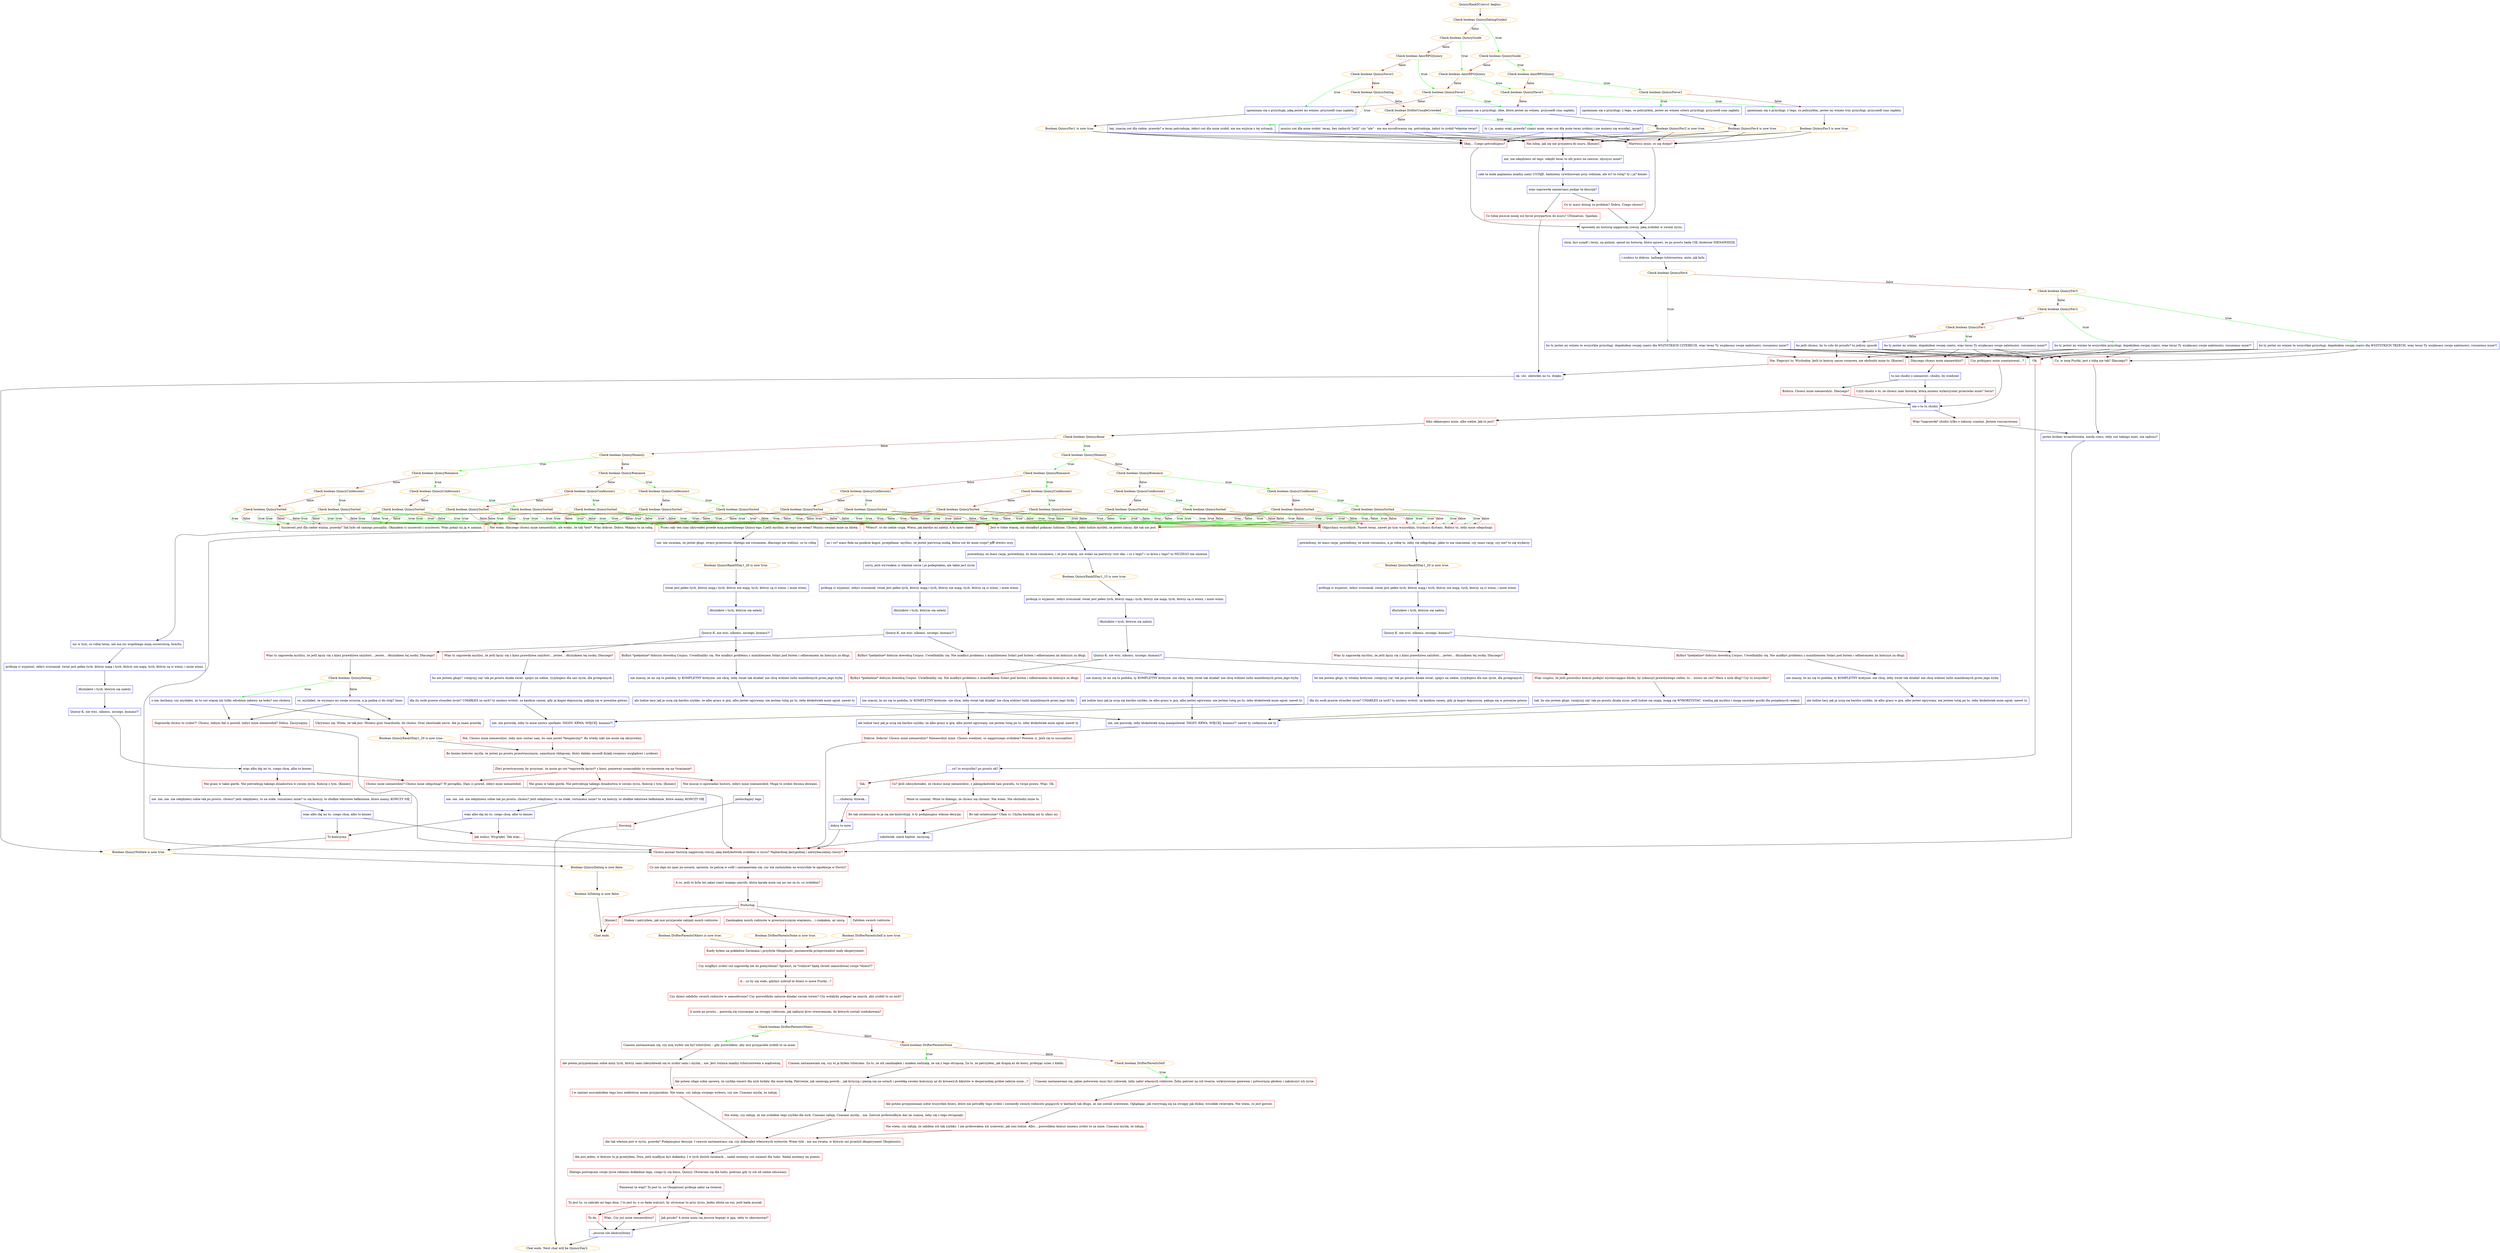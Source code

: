 digraph {
	"QuincyRank5Convo1 begins." [color=orange];
		"QuincyRank5Convo1 begins." -> j920046062;
	j920046062 [label="Check boolean QuincyDatingGuide2",color=orange];
		j920046062 -> j3409039876 [label=true,color=green];
		j920046062 -> j708089982 [label=false,color=brown];
	j3409039876 [label="Check boolean QuincyGuide",color=orange];
		j3409039876 -> j2793581694 [label=true,color=green];
		j3409039876 -> j992729101 [label=false,color=brown];
	j708089982 [label="Check boolean QuincyGuide",color=orange];
		j708089982 -> j992729101 [label=true,color=green];
		j708089982 -> j3862129622 [label=false,color=brown];
	j2793581694 [label="Check boolean AmirRPGQuincy",color=orange];
		j2793581694 -> j2452633168 [label=true,color=green];
		j2793581694 -> j684930221 [label=false,color=brown];
	j992729101 [label="Check boolean AmirRPGQuincy",color=orange];
		j992729101 -> j684930221 [label=true,color=green];
		j992729101 -> j1693453522 [label=false,color=brown];
	j3862129622 [label="Check boolean AmirRPGQuincy",color=orange];
		j3862129622 -> j1693453522 [label=true,color=green];
		j3862129622 -> j666547227 [label=false,color=brown];
	j2452633168 [label="Check boolean QuincyFavor1",color=orange];
		j2452633168 -> j718142600 [label=true,color=green];
		j2452633168 -> j3553995653 [label=false,color=brown];
	j684930221 [label="Check boolean QuincyFavor1",color=orange];
		j684930221 -> j3553995653 [label=true,color=green];
		j684930221 -> j2160115100 [label=false,color=brown];
	j1693453522 [label="Check boolean QuincyFavor1",color=orange];
		j1693453522 -> j2160115100 [label=true,color=green];
		j1693453522 -> j988095545 [label=false,color=brown];
	j666547227 [label="Check boolean QuincyFavor1",color=orange];
		j666547227 -> j988095545 [label=true,color=green];
		j666547227 -> j3355768634 [label=false,color=brown];
	j718142600 [label="upominam się o przysługi. z tego, co policzyłem, jesteś mi winien cztery przysługi. przyszedł czas zapłaty.",shape=box,color=blue];
		j718142600 -> j3850502311;
	j3553995653 [label="upominam się o przysługi. z tego, co policzyłem, jesteś mi winien trzy przysługi. przyszedł czas zapłaty.",shape=box,color=blue];
		j3553995653 -> j3892029103;
	j2160115100 [label="upominam się o przysługi. obie, które jesteś mi winien. przyszedł czas zapłaty.",shape=box,color=blue];
		j2160115100 -> j2165949769;
	j988095545 [label="upominam się o przysługę, jaką jesteś mi winien. przyszedł czas zapłaty.",shape=box,color=blue];
		j988095545 -> j2285578180;
	j3355768634 [label="Check boolean QuincyDating",color=orange];
		j3355768634 -> j1761208734 [label=true,color=green];
		j3355768634 -> j948562555 [label=false,color=brown];
	j3850502311 [label="Boolean QuincyFav4 is now true.",color=orange];
		j3850502311 -> j1701797739;
		j3850502311 -> j648279324;
		j3850502311 -> j724641761;
	j3892029103 [label="Boolean QuincyFav3 is now true.",color=orange];
		j3892029103 -> j1701797739;
		j3892029103 -> j648279324;
		j3892029103 -> j724641761;
	j2165949769 [label="Boolean QuincyFav2 is now true.",color=orange];
		j2165949769 -> j1701797739;
		j2165949769 -> j648279324;
		j2165949769 -> j724641761;
	j2285578180 [label="Boolean QuincyFav1 is now true.",color=orange];
		j2285578180 -> j1701797739;
		j2285578180 -> j648279324;
		j2285578180 -> j724641761;
	j1761208734 [label="hej. znaczę coś dla ciebie, prawda? a teraz potrzebuję, żebyś coś dla mnie zrobił. nie ma wyjścia z tej sytuacji.",shape=box,color=blue];
		j1761208734 -> j1701797739;
		j1761208734 -> j648279324;
		j1761208734 -> j724641761;
	j948562555 [label="Check boolean DrifterUnsafeCrowded",color=orange];
		j948562555 -> j874695222 [label=true,color=green];
		j948562555 -> j3254692927 [label=false,color=brown];
	j1701797739 [label="Martwisz mnie, co się dzieje?",shape=box,color=red];
		j1701797739 -> j4024593423;
	j648279324 [label="Okej... Czego potrzebujesz?",shape=box,color=red];
		j648279324 -> j4024593423;
	j724641761 [label="Nie lubię, jak się nie przypiera do muru. [Koniec]",shape=box,color=red];
		j724641761 -> j3193312610;
	j874695222 [label="ty i ja, mamy więź, prawda? czaisz mnie. więc coś dla mnie teraz zrobisz i nie możesz się wycofać, jasne?",shape=box,color=blue];
		j874695222 -> j1701797739;
		j874695222 -> j648279324;
		j874695222 -> j724641761;
	j3254692927 [label="musisz coś dla mnie zrobić. teraz, bez żadnych \"jeśli\" czy \"ale\" - nie ma wycofywania się. potrzebuję, żebyś to zrobił *właśnie teraz*",shape=box,color=blue];
		j3254692927 -> j1701797739;
		j3254692927 -> j648279324;
		j3254692927 -> j724641761;
	j4024593423 [label="opowiedz mi historię najgorszej rzeczy, jaką zrobiłeś w swoim życiu.",shape=box,color=blue];
		j4024593423 -> j1522964155;
	j3193312610 [label="nie, nie odejdziesz od tego. odejdź teraz to idź precz na zawsze, słyszysz mnie?",shape=box,color=blue];
		j3193312610 -> j1467756338;
	j1522964155 [label="chcę, byś usiadł i teraz, na piśmie, opisał mi historię, która sprawi, że po prostu będę CIĘ cholernie NIENAWIDZIŁ",shape=box,color=blue];
		j1522964155 -> j2795561763;
	j1467756338 [label="cała ta mała paplanina między nami USTAJE. będziemy cywilizowani przy rodzinie, ale to? to tutaj? ty i ja? koniec",shape=box,color=blue];
		j1467756338 -> j2827520355;
	j2795561763 [label="i zrobisz to dobrze. żadnego tchórzostwa. mów, jak było",shape=box,color=blue];
		j2795561763 -> j999068143;
	j2827520355 [label="więc naprawdę zamierzasz podjąć tę decyzję?",shape=box,color=blue];
		j2827520355 -> j1374723620;
		j2827520355 -> j3503591015;
	j999068143 [label="Check boolean QuincyFav4",color=orange];
		j999068143 -> j4233615348 [label=true,color=green];
		j999068143 -> j1529579463 [label=false,color=brown];
	j1374723620 [label="Co ty masz dzisiaj za problem? Dobra. Czego chcesz?",shape=box,color=red];
		j1374723620 -> j4024593423;
	j3503591015 [label="Co lubię jeszcze mniej niż bycie przypartym do muru? Ultimatum. Spadam.",shape=box,color=red];
		j3503591015 -> j1871928621;
	j4233615348 [label="bo ty jesteś mi winien te wszystkie przysługi. dopełniłem swojej części dla WSZYSTKICH CZTERECH, więc teraz Ty wypłacasz swoje należności, rozumiesz mnie?!",shape=box,color=blue];
		j4233615348 -> j1789361338;
		j4233615348 -> j1963096445;
		j4233615348 -> j3861730158;
		j4233615348 -> j1557662616;
		j4233615348 -> j652221924;
	j1529579463 [label="Check boolean QuincyFav3",color=orange];
		j1529579463 -> j603308357 [label=true,color=green];
		j1529579463 -> j844654374 [label=false,color=brown];
	j1871928621 [label="ok. cóż. ułatwiłeś mi to. dzięks",shape=box,color=blue];
		j1871928621 -> j3567260245;
	j1789361338 [label="Dlaczego chcesz mnie nienawidzić?",shape=box,color=red];
		j1789361338 -> j4098787742;
	j1963096445 [label="Czy próbujesz mnie szantażować...?",shape=box,color=red];
		j1963096445 -> j4043406977;
	j3861730158 [label="Co, w imię Pustki, jest z tobą nie tak? Dlaczego?!",shape=box,color=red];
		j3861730158 -> j1111745167;
	j1557662616 [label="Ok.",shape=box,color=red];
		j1557662616 -> j4286083506;
	j652221924 [label="Nie. Pieprzyć to. Wychodzę. Jeśli to kończy nasze rozmowy, nie obchodzi mnie to. [Koniec]",shape=box,color=red];
		j652221924 -> j1871928621;
	j603308357 [label="bo ty jesteś mi winien te wszystkie przysługi. dopełniłem swojej części dla WSZYSTKICH TRZECH, więc teraz Ty wypłacasz swoje należności, rozumiesz mnie?!",shape=box,color=blue];
		j603308357 -> j1789361338;
		j603308357 -> j1963096445;
		j603308357 -> j3861730158;
		j603308357 -> j1557662616;
		j603308357 -> j652221924;
	j844654374 [label="Check boolean QuincyFav2",color=orange];
		j844654374 -> j1966992821 [label=true,color=green];
		j844654374 -> j3570312103 [label=false,color=brown];
	j3567260245 [label="Boolean QuincyNoDate is now true.",color=orange];
		j3567260245 -> j3990685114;
	j4098787742 [label="to nie chodzi o nienawiść. chodzi, by wiedzieć",shape=box,color=blue];
		j4098787742 -> j539992228;
		j4098787742 -> j2030166518;
	j4043406977 [label="nie o to tu chodzi",shape=box,color=blue];
		j4043406977 -> j1923657107;
		j4043406977 -> j409744062;
	j1111745167 [label="jesteś królem wszechświata. niezła rzecz, żeby coś takiego mieć, nie sądzisz?",shape=box,color=blue];
		j1111745167 -> j2785721309;
	j4286083506 [label="... co? to wszystko? po prostu ok?",shape=box,color=blue];
		j4286083506 -> j3425441850;
		j4286083506 -> j1766213096;
	j1966992821 [label="bo ty jesteś mi winien te wszystkie przysługi. dopełniłem swojej części, więc teraz Ty wypłacasz swoje należności, rozumiesz mnie?!",shape=box,color=blue];
		j1966992821 -> j1789361338;
		j1966992821 -> j1963096445;
		j1966992821 -> j3861730158;
		j1966992821 -> j1557662616;
		j1966992821 -> j652221924;
	j3570312103 [label="Check boolean QuincyFav1",color=orange];
		j3570312103 -> j3469171538 [label=true,color=green];
		j3570312103 -> j4097799274 [label=false,color=brown];
	j3990685114 [label="Boolean QuincyDating is now false.",color=orange];
		j3990685114 -> j178902881;
	j539992228 [label="Bzdura. Chcesz mnie nienawidzić. Dlaczego?",shape=box,color=red];
		j539992228 -> j4043406977;
	j2030166518 [label="Czyli chodzi o to, że chcesz znać historię, którą możesz wykorzystać przeciwko mnie? Serio?",shape=box,color=red];
		j2030166518 -> j4043406977;
	j1923657107 [label="Albo okłamujesz mnie, albo siebie. Jak to jest?",shape=box,color=red];
		j1923657107 -> j2291040823;
	j409744062 [label="Więc *naprawdę* chodzi tylko o żałosny szantaż. Jestem rozczarowany.",shape=box,color=red];
		j409744062 -> j1111745167;
	j2785721309 [label="Chcesz poznać historię najgorszej rzeczy, jaką kiedykolwiek zrobiłem w życiu? Najbardziej karygodnej i niewybaczalnej rzeczy?",shape=box,color=red];
		j2785721309 -> j3535814534;
	j3425441850 [label="Co? Jeśli zdecydowałeś, że chcesz mnie nienawidzić, z jakiegokolwiek tam powodu, to twoje prawo. Więc. Ok.",shape=box,color=red];
		j3425441850 -> j2870796748;
	j1766213096 [label="Tak.",shape=box,color=red];
		j1766213096 -> j1953328893;
	j3469171538 [label="bo ty jesteś mi winien. dopełniłem swojej części, więc teraz Ty wypłacasz swoje należności, rozumiesz mnie?!",shape=box,color=blue];
		j3469171538 -> j1789361338;
		j3469171538 -> j1963096445;
		j3469171538 -> j3861730158;
		j3469171538 -> j1557662616;
		j3469171538 -> j652221924;
	j4097799274 [label="bo jeśli chcesz, by to szło do przodu? to jedyny sposób",shape=box,color=blue];
		j4097799274 -> j1789361338;
		j4097799274 -> j1963096445;
		j4097799274 -> j3861730158;
		j4097799274 -> j1557662616;
		j4097799274 -> j652221924;
	j178902881 [label="Boolean IsDating is now false.",color=orange];
		j178902881 -> "Chat ends.";
	j2291040823 [label="Check boolean QuincyAlone",color=orange];
		j2291040823 -> j1113451167 [label=true,color=green];
		j2291040823 -> j1253471656 [label=false,color=brown];
	j3535814534 [label="Co nie daje mi spać po nocach, sprawia, że patrzę w sufit i zastanawiam się, czy nie zasłużyłem na wszystkie te egzekucje w Duviri?",shape=box,color=red];
		j3535814534 -> j3250688415;
	j2870796748 [label="Może to szantaż. Może to dlatego, że chcesz się chronić. Nie wiem. Nie obchodzi mnie to.",shape=box,color=red];
		j2870796748 -> j2811682542;
		j2870796748 -> j4235217010;
	j1953328893 [label=".....cholerny dziwak...",shape=box,color=blue];
		j1953328893 -> j3299531303;
	"Chat ends." [color=orange];
	j1113451167 [label="Check boolean QuincyHonesty",color=orange];
		j1113451167 -> j824539182 [label=true,color=green];
		j1113451167 -> j3780194854 [label=false,color=brown];
	j1253471656 [label="Check boolean QuincyHonesty",color=orange];
		j1253471656 -> j1163638537 [label=true,color=green];
		j1253471656 -> j1140182934 [label=false,color=brown];
	j3250688415 [label="A co, jeśli to była też jakaś część mojego umysłu, która karała mnie raz po raz za to, co zrobiłem?",shape=box,color=red];
		j3250688415 -> j1445015739;
	j2811682542 [label="Bo tak ostatecznie to ja cię nie kontroluję. A ty podejmujesz własne decyzje.",shape=box,color=red];
		j2811682542 -> j2259338568;
	j4235217010 [label="Bo tak ostatecznie? Ufam ci. Chyba bardziej niż ty ufasz mi.",shape=box,color=red];
		j4235217010 -> j2259338568;
	j3299531303 [label="dobra to mów",shape=box,color=blue];
		j3299531303 -> j2785721309;
	j824539182 [label="Check boolean QuincyRomance",color=orange];
		j824539182 -> j315404072 [label=true,color=green];
		j824539182 -> j3478217885 [label=false,color=brown];
	j3780194854 [label="Check boolean QuincyRomance",color=orange];
		j3780194854 -> j2055502529 [label=true,color=green];
		j3780194854 -> j4119627501 [label=false,color=brown];
	j1163638537 [label="Check boolean QuincyRomance",color=orange];
		j1163638537 -> j1060111291 [label=true,color=green];
		j1163638537 -> j2404098588 [label=false,color=brown];
	j1140182934 [label="Check boolean QuincyRomance",color=orange];
		j1140182934 -> j4140580768 [label=true,color=green];
		j1140182934 -> j1027183321 [label=false,color=brown];
	j1445015739 [label="Posłuchaj.",shape=box,color=red];
		j1445015739 -> j3409998952;
		j1445015739 -> j3382584556;
		j1445015739 -> j759724293;
		j1445015739 -> j386906797;
	j2259338568 [label="cokolwiek. niech będzie. zaczynaj.",shape=box,color=blue];
		j2259338568 -> j2785721309;
	j315404072 [label="Check boolean QuincyConfession1",color=orange];
		j315404072 -> j3143553015 [label=true,color=green];
		j315404072 -> j3417554635 [label=false,color=brown];
	j3478217885 [label="Check boolean QuincyConfession1",color=orange];
		j3478217885 -> j86347572 [label=true,color=green];
		j3478217885 -> j1988271962 [label=false,color=brown];
	j2055502529 [label="Check boolean QuincyConfession1",color=orange];
		j2055502529 -> j739763694 [label=true,color=green];
		j2055502529 -> j3727982245 [label=false,color=brown];
	j4119627501 [label="Check boolean QuincyConfession1",color=orange];
		j4119627501 -> j827962278 [label=true,color=green];
		j4119627501 -> j2674620912 [label=false,color=brown];
	j1060111291 [label="Check boolean QuincyConfession1",color=orange];
		j1060111291 -> j3882001094 [label=true,color=green];
		j1060111291 -> j3329172698 [label=false,color=brown];
	j2404098588 [label="Check boolean QuincyConfession1",color=orange];
		j2404098588 -> j4272927078 [label=true,color=green];
		j2404098588 -> j855491373 [label=false,color=brown];
	j4140580768 [label="Check boolean QuincyConfession1",color=orange];
		j4140580768 -> j3214866045 [label=true,color=green];
		j4140580768 -> j515765471 [label=false,color=brown];
	j1027183321 [label="Check boolean QuincyConfession1",color=orange];
		j1027183321 -> j1508847161 [label=true,color=green];
		j1027183321 -> j4070635666 [label=false,color=brown];
	j3409998952 [label="Stałem i patrzyłem, jak moi przyjaciele zabijali moich rodziców.",shape=box,color=red];
		j3409998952 -> j2252296685;
	j3382584556 [label="Zamknąłem moich rodziców w prowizorycznym więzieniu... i czekałem, aż umrą.",shape=box,color=red];
		j3382584556 -> j849267325;
	j759724293 [label="Zabiłem swoich rodziców.",shape=box,color=red];
		j759724293 -> j2586741235;
	j386906797 [label="[Koniec]",shape=box,color=red];
		j386906797 -> "Chat ends.";
	j3143553015 [label="Check boolean QuincySorted",color=orange];
		j3143553015 -> j4015275491 [label=true,color=green];
		j3143553015 -> j3216562721 [label=true,color=green];
		j3143553015 -> j297942996 [label=true,color=green];
		j3143553015 -> j3446001548 [label=true,color=green];
		j3143553015 -> j862595713 [label=true,color=green];
		j3143553015 -> j4015275491 [label=false,color=brown];
		j3143553015 -> j3216562721 [label=false,color=brown];
		j3143553015 -> j297942996 [label=false,color=brown];
		j3143553015 -> j3446001548 [label=false,color=brown];
		j3143553015 -> j5310081 [label=false,color=brown];
	j3417554635 [label="Check boolean QuincySorted",color=orange];
		j3417554635 -> j4015275491 [label=true,color=green];
		j3417554635 -> j3216562721 [label=true,color=green];
		j3417554635 -> j297942996 [label=true,color=green];
		j3417554635 -> j862595713 [label=true,color=green];
		j3417554635 -> j5310081 [label=true,color=green];
		j3417554635 -> j4015275491 [label=false,color=brown];
		j3417554635 -> j3216562721 [label=false,color=brown];
		j3417554635 -> j297942996 [label=false,color=brown];
		j3417554635 -> j5310081 [label=false,color=brown];
	j86347572 [label="Check boolean QuincySorted",color=orange];
		j86347572 -> j4015275491 [label=true,color=green];
		j86347572 -> j3216562721 [label=true,color=green];
		j86347572 -> j3446001548 [label=true,color=green];
		j86347572 -> j862595713 [label=true,color=green];
		j86347572 -> j5310081 [label=true,color=green];
		j86347572 -> j4015275491 [label=false,color=brown];
		j86347572 -> j3216562721 [label=false,color=brown];
		j86347572 -> j3446001548 [label=false,color=brown];
		j86347572 -> j5310081 [label=false,color=brown];
	j1988271962 [label="Check boolean QuincySorted",color=orange];
		j1988271962 -> j4015275491 [label=true,color=green];
		j1988271962 -> j3216562721 [label=true,color=green];
		j1988271962 -> j862595713 [label=true,color=green];
		j1988271962 -> j5310081 [label=true,color=green];
		j1988271962 -> j4015275491 [label=false,color=brown];
		j1988271962 -> j3216562721 [label=false,color=brown];
		j1988271962 -> j5310081 [label=false,color=brown];
	j739763694 [label="Check boolean QuincySorted",color=orange];
		j739763694 -> j4015275491 [label=true,color=green];
		j739763694 -> j297942996 [label=true,color=green];
		j739763694 -> j3446001548 [label=true,color=green];
		j739763694 -> j862595713 [label=true,color=green];
		j739763694 -> j5310081 [label=true,color=green];
		j739763694 -> j4015275491 [label=false,color=brown];
		j739763694 -> j297942996 [label=false,color=brown];
		j739763694 -> j3446001548 [label=false,color=brown];
	j3727982245 [label="Check boolean QuincySorted",color=orange];
		j3727982245 -> j4015275491 [label=true,color=green];
		j3727982245 -> j297942996 [label=true,color=green];
		j3727982245 -> j862595713 [label=true,color=green];
		j3727982245 -> j5310081 [label=true,color=green];
		j3727982245 -> j4015275491 [label=false,color=brown];
		j3727982245 -> j297942996 [label=false,color=brown];
		j3727982245 -> j5310081 [label=false,color=brown];
	j827962278 [label="Check boolean QuincySorted",color=orange];
		j827962278 -> j4015275491 [label=true,color=green];
		j827962278 -> j3446001548 [label=true,color=green];
		j827962278 -> j862595713 [label=true,color=green];
		j827962278 -> j5310081 [label=true,color=green];
		j827962278 -> j4015275491 [label=false,color=brown];
		j827962278 -> j3446001548 [label=false,color=brown];
		j827962278 -> j5310081 [label=false,color=brown];
	j2674620912 [label="Check boolean QuincySorted",color=orange];
		j2674620912 -> j4015275491 [label=true,color=green];
		j2674620912 -> j862595713 [label=true,color=green];
		j2674620912 -> j5310081 [label=true,color=green];
		j2674620912 -> j4015275491 [label=false,color=brown];
		j2674620912 -> j5310081 [label=false,color=brown];
	j3882001094 [label="Check boolean QuincySorted",color=orange];
		j3882001094 -> j3216562721 [label=true,color=green];
		j3882001094 -> j297942996 [label=true,color=green];
		j3882001094 -> j3446001548 [label=true,color=green];
		j3882001094 -> j862595713 [label=true,color=green];
		j3882001094 -> j5310081 [label=true,color=green];
		j3882001094 -> j3216562721 [label=false,color=brown];
		j3882001094 -> j297942996 [label=false,color=brown];
		j3882001094 -> j3446001548 [label=false,color=brown];
		j3882001094 -> j5310081 [label=false,color=brown];
	j3329172698 [label="Check boolean QuincySorted",color=orange];
		j3329172698 -> j3216562721 [label=true,color=green];
		j3329172698 -> j297942996 [label=true,color=green];
		j3329172698 -> j862595713 [label=true,color=green];
		j3329172698 -> j5310081 [label=true,color=green];
		j3329172698 -> j3216562721 [label=false,color=brown];
		j3329172698 -> j297942996 [label=false,color=brown];
		j3329172698 -> j5310081 [label=false,color=brown];
	j4272927078 [label="Check boolean QuincySorted",color=orange];
		j4272927078 -> j3216562721 [label=true,color=green];
		j4272927078 -> j3446001548 [label=true,color=green];
		j4272927078 -> j862595713 [label=true,color=green];
		j4272927078 -> j5310081 [label=true,color=green];
		j4272927078 -> j3216562721 [label=false,color=brown];
		j4272927078 -> j3446001548 [label=false,color=brown];
		j4272927078 -> j5310081 [label=false,color=brown];
	j855491373 [label="Check boolean QuincySorted",color=orange];
		j855491373 -> j3216562721 [label=true,color=green];
		j855491373 -> j862595713 [label=true,color=green];
		j855491373 -> j5310081 [label=true,color=green];
		j855491373 -> j3216562721 [label=false,color=brown];
		j855491373 -> j5310081 [label=false,color=brown];
	j3214866045 [label="Check boolean QuincySorted",color=orange];
		j3214866045 -> j297942996 [label=true,color=green];
		j3214866045 -> j3446001548 [label=true,color=green];
		j3214866045 -> j862595713 [label=true,color=green];
		j3214866045 -> j5310081 [label=true,color=green];
		j3214866045 -> j297942996 [label=false,color=brown];
		j3214866045 -> j3446001548 [label=false,color=brown];
		j3214866045 -> j5310081 [label=false,color=brown];
	j515765471 [label="Check boolean QuincySorted",color=orange];
		j515765471 -> j297942996 [label=true,color=green];
		j515765471 -> j862595713 [label=true,color=green];
		j515765471 -> j5310081 [label=true,color=green];
		j515765471 -> j297942996 [label=false,color=brown];
		j515765471 -> j5310081 [label=false,color=brown];
	j1508847161 [label="Check boolean QuincySorted",color=orange];
		j1508847161 -> j3446001548 [label=true,color=green];
		j1508847161 -> j862595713 [label=true,color=green];
		j1508847161 -> j5310081 [label=true,color=green];
		j1508847161 -> j3446001548 [label=false,color=brown];
		j1508847161 -> j5310081 [label=false,color=brown];
	j4070635666 [label="Check boolean QuincySorted",color=orange];
		j4070635666 -> j862595713 [label=true,color=green];
		j4070635666 -> j5310081 [label=true,color=green];
		j4070635666 -> j5310081 [label=false,color=brown];
	j2252296685 [label="Boolean DrifterParentsOthers is now true.",color=orange];
		j2252296685 -> j624357590;
	j849267325 [label="Boolean DrifterParentsNone is now true.",color=orange];
		j849267325 -> j624357590;
	j2586741235 [label="Boolean DrifterParentsSelf is now true.",color=orange];
		j2586741235 -> j624357590;
	j4015275491 [label="Odpychasz wszystkich. Nawet teraz, nawet po tym wszystkim, trzymasz dystans. Robisz to, żeby mnie odepchnąć.",shape=box,color=red];
		j4015275491 -> j4099587612;
	j3216562721 [label="Szczerość jest dla ciebie ważna, prawda? Tak było od samego początku. Okazałem ci szczerość i uczciwość. Więc pokaż mi ją w zamian.",shape=box,color=red];
		j3216562721 -> j3769600451;
	j297942996 [label="Jest w tobie więcej, niż chciałbyś pokazać ludziom. Chcesz, żeby ludzie myśleli, że jesteś zimny. Ale tak nie jest.",shape=box,color=red];
		j297942996 -> j1695374817;
	j3446001548 [label="*Wiesz*, co do ciebie czuję. Wiesz, jak bardzo mi zależy. A ty mnie olałeś.",shape=box,color=red];
		j3446001548 -> j1499868865;
	j862595713 [label="Przez cały ten czas ukrywałeś przede mną prawdziwego Quincy'ego. I jeśli myślisz, że tego nie wiem? Musisz uważać mnie za idiotę.",shape=box,color=red];
		j862595713 -> j2614050205;
	j5310081 [label="Nie wiem, dlaczego chcesz mnie nienawidzić, ale widać, że tak *jest*. Więc dobrze. Dobra. Miejmy to za sobą.",shape=box,color=red];
		j5310081 -> j2785721309;
	j624357590 [label="Kiedy byłem na pokładzie Zarimana i przybyła Obojętność, postanowiła przeprowadzić mały eksperyment.",shape=box,color=red];
		j624357590 -> j1929744050;
	j4099587612 [label="powiedzmy, że masz rację. powiedzmy, że mnie rozumiesz, a ja robię to, żeby cię odepchnąć. jakie to ma znaczenie, czy masz rację, czy nie? to się wydarzy",shape=box,color=blue];
		j4099587612 -> j887643538;
	j3769600451 [label="nic w tym, co robię teraz, nie ma nic wspólnego moją szczerością, brachu",shape=box,color=blue];
		j3769600451 -> j2512273383;
	j1695374817 [label="powiedzmy, że masz rację. powiedzmy, że mnie rozumiesz, i że jest więcej, niż widać na pierwszy rzut oka. i co z tego? i co krwa z tego? to NICZEGO nie zmienia",shape=box,color=blue];
		j1695374817 -> j4216066571;
	j1499868865 [label="no i co? masz fioła na punkcie kogoś. przejebane. myślisz, że jesteś pierwszą osobą, która coś do mnie czuje? pfff otwórz oczy",shape=box,color=blue];
		j1499868865 -> j2975511859;
	j2614050205 [label="nie. nie uważam, że jesteś głupi. wręcz przeciwnie. dlatego nie rozumiem, dlaczego nie widzisz, co tu robię",shape=box,color=blue];
		j2614050205 -> j1759266229;
	j1929744050 [label="Czy mógłbyś zrobić coś naprawdę nie do pomyślenia? Sprawić, że *rodzice* będą chcieli zamordować swoje *dzieci*?",shape=box,color=red];
		j1929744050 -> j2882161654;
	j887643538 [label="Boolean QuincyRank5Day1_20 is now true.",color=orange];
		j887643538 -> j283555544;
	j2512273383 [label="próbuję ci wyjaśnić, żebyś zrozumiał. świat jest pełen tych, którzy mają i tych, którzy nie mają. tych, którzy są ci winni, i mnie winni.",shape=box,color=blue];
		j2512273383 -> j12743562;
	j4216066571 [label="Boolean QuincyRank5Day1_15 is now true.",color=orange];
		j4216066571 -> j1110426417;
	j2975511859 [label="sorry, jeśli wyrwałem ci właśnie serce i je podeptałem, ale takie jest życie",shape=box,color=blue];
		j2975511859 -> j2475976021;
	j1759266229 [label="Boolean QuincyRank5Day1_20 is now true.",color=orange];
		j1759266229 -> j410355785;
	j2882161654 [label="A... co by się stało, gdybyś uzbroił te dzieci w moce Pustki...?",shape=box,color=red];
		j2882161654 -> j1300549599;
	j283555544 [label="próbuję ci wyjaśnić, żebyś zrozumiał. świat jest pełen tych, którzy mają i tych, którzy nie mają. tych, którzy są ci winni, i mnie winni.",shape=box,color=blue];
		j283555544 -> j1774239162;
	j12743562 [label="dłużników i tych, którym się należy",shape=box,color=blue];
		j12743562 -> j2089725139;
	j1110426417 [label="próbuję ci wyjaśnić, żebyś zrozumiał. świat jest pełen tych, którzy mają i tych, którzy nie mają. tych, którzy są ci winni, i mnie winni.",shape=box,color=blue];
		j1110426417 -> j2811077156;
	j2475976021 [label="próbuję ci wyjaśnić, żebyś zrozumiał. świat jest pełen tych, którzy mają i tych, którzy nie mają. tych, którzy są ci winni, i mnie winni.",shape=box,color=blue];
		j2475976021 -> j1339749960;
	j410355785 [label="świat jest pełen tych, którzy mają i tych, którzy nie mają. tych, którzy są ci winni, i mnie winni.",shape=box,color=blue];
		j410355785 -> j339279369;
	j1300549599 [label="Czy dzieci zabiłyby swoich rodziców w samoobronie? Czy pozwoliłyby naturze działać swoim torem? Czy wolałyby polegać na innych, aby zrobili to za nich?",shape=box,color=red];
		j1300549599 -> j4049300193;
	j1774239162 [label="dłużników i tych, którym się należy",shape=box,color=blue];
		j1774239162 -> j871557536;
	j2089725139 [label="Quincy-K. nie wisi. nikomu. niczego. kumasz?!",shape=box,color=blue];
		j2089725139 -> j2019090789;
	j2811077156 [label="dłużników i tych, którym się należy",shape=box,color=blue];
		j2811077156 -> j1535221305;
	j1339749960 [label="dłużników i tych, którym się należy",shape=box,color=blue];
		j1339749960 -> j772484323;
	j339279369 [label="dłużników i tych, którym się należy",shape=box,color=blue];
		j339279369 -> j3159148590;
	j4049300193 [label="A może po prostu... pozwolą się rozszarpać na strzępy rodzicom, jak żądnym krwi stworzeniom, do których zostali zredukowani?",shape=box,color=red];
		j4049300193 -> j1749718714;
	j871557536 [label="Quincy-K. nie wisi. nikomu. niczego. kumasz?!",shape=box,color=blue];
		j871557536 -> j3691277642;
		j871557536 -> j37529744;
	j2019090789 [label="więc albo daj mi to, czego chcę, albo to koniec",shape=box,color=blue];
		j2019090789 -> j3857924516;
		j2019090789 -> j1423504142;
	j1535221305 [label="Quincy-K. nie wisi. nikomu. niczego. kumasz?!",shape=box,color=blue];
		j1535221305 -> j4054493418;
		j1535221305 -> j1365295083;
	j772484323 [label="Quincy-K. nie wisi. nikomu. niczego. kumasz?!",shape=box,color=blue];
		j772484323 -> j3912225127;
		j772484323 -> j1788707293;
	j3159148590 [label="Quincy-K. nie wisi. nikomu. niczego. kumasz?!",shape=box,color=blue];
		j3159148590 -> j3852745765;
		j3159148590 -> j1699051537;
	j1749718714 [label="Check boolean DrifterParentsOthers",color=orange];
		j1749718714 -> j3960467377 [label=true,color=green];
		j1749718714 -> j545471543 [label=false,color=brown];
	j3691277642 [label="Więc ty naprawdę myślisz, że jeśli łączy cię z kimś prawdziwa zażyłość... jesteś... dłużnikiem tej osoby. Dlaczego?",shape=box,color=red];
		j3691277642 -> j3134307110;
	j37529744 [label="Byłbyś *piekielnie* dobrym dowódcą Corpus. Uwielbialiby cię. Nie miałbyś problemu z miażdżeniem Solari pod butem i odbieraniem im kończyn za długi.",shape=box,color=red];
		j37529744 -> j640831767;
	j3857924516 [label="Nie gram w takie gierki. Nie potrzebuję takiego dziadostwa w swoim życiu. Kończę z tym. [Koniec]",shape=box,color=red];
		j3857924516 -> j2066745730;
	j1423504142 [label="Chcesz mnie nienawidzić? Chcesz mnie odepchnąć? W porządku. Dam ci powód, żebyś mnie nienawidził.",shape=box,color=red];
		j1423504142 -> j2785721309;
	j4054493418 [label="Więc czujesz, że jeśli pozwolisz komuś podejść wystarczająco blisko, by zobaczył prawdziwego ciebie, to... wisisz im coś? Masz u nich dług? Czy to wszystko?",shape=box,color=red];
		j4054493418 -> j3623988753;
	j1365295083 [label="Byłbyś *piekielnie* dobrym dowódcą Corpus. Uwielbialiby cię. Nie miałbyś problemu z miażdżeniem Solari pod butem i odbieraniem im kończyn za długi.",shape=box,color=red];
		j1365295083 -> j1411593630;
	j3912225127 [label="Więc ty naprawdę myślisz, że jeśli łączy cię z kimś prawdziwa zażyłość... jesteś... dłużnikiem tej osoby. Dlaczego?",shape=box,color=red];
		j3912225127 -> j1878715097;
	j1788707293 [label="Byłbyś *piekielnie* dobrym dowódcą Corpus. Uwielbialiby cię. Nie miałbyś problemu z miażdżeniem Solari pod butem i odbieraniem im kończyn za długi.",shape=box,color=red];
		j1788707293 -> j1115251348;
	j3852745765 [label="Więc ty naprawdę myślisz, że jeśli łączy cię z kimś prawdziwa zażyłość... jesteś... dłużnikiem tej osoby. Dlaczego?",shape=box,color=red];
		j3852745765 -> j1638761966;
	j1699051537 [label="Byłbyś *piekielnie* dobrym dowódcą Corpus. Uwielbialiby cię. Nie miałbyś problemu z miażdżeniem Solari pod butem i odbieraniem im kończyn za długi.",shape=box,color=red];
		j1699051537 -> j3730616992;
	j3960467377 [label="Czasem zastanawiam się, czy mój wybór nie był tchórzliwy – gdy pozwoliłem, aby moi przyjaciele zrobili to za mnie.",shape=box,color=red];
		j3960467377 -> j2697456684;
	j545471543 [label="Check boolean DrifterParentsNone",color=orange];
		j545471543 -> j1022697523 [label=true,color=green];
		j545471543 -> j2914683483 [label=false,color=brown];
	j3134307110 [label="bo nie jestem głupi, ty totalny kretynie. rozejrzyj się! tak po prostu działa świat. spójrz na siebie, ryzykujesz dla nas życie, dla przegranych",shape=box,color=blue];
		j3134307110 -> j2297938684;
	j640831767 [label="nie znaczy, że mi się to podoba, ty KOMPLETNY kretynie. nie chcę, żeby świat tak działał! nie chcę widzieć ludzi miażdżonych przez jego tryby",shape=box,color=blue];
		j640831767 -> j2564549726;
	j2066745730 [label="nie. nie, nie. nie odejdziesz sobie tak po prostu. chcesz? jeśli odejdziesz, to na stałe, rozumiesz mnie? to się kończy. to słodkie tekstowe bełkotanie, które mamy, KOŃCZY SIĘ",shape=box,color=blue];
		j2066745730 -> j2996082907;
	j3623988753 [label="tak. bo nie jestem głupi. rozejrzyj się! tak po prostu działa życie. jeśli ludzie cię znają, mogą cię WYKORZYSTAĆ. wiedzą jak myślisz i mogą naciskać guziki dla pożądanych reakcji",shape=box,color=blue];
		j3623988753 -> j3167209371;
	j1411593630 [label="nie znaczy, że mi się to podoba, ty KOMPLETNY kretynie. nie chcę, żeby świat tak działał! nie chcę widzieć ludzi miażdżonych przez jego tryby",shape=box,color=blue];
		j1411593630 -> j77593813;
	j1878715097 [label="Check boolean QuincyDating",color=orange];
		j1878715097 -> j4192590815 [label=true,color=green];
		j1878715097 -> j3436453615 [label=false,color=brown];
	j1115251348 [label="nie znaczy, że mi się to podoba, ty KOMPLETNY kretynie. nie chcę, żeby świat tak działał! nie chcę widzieć ludzi miażdżonych przez jego tryby",shape=box,color=blue];
		j1115251348 -> j3652939022;
	j1638761966 [label="bo nie jestem głupi!! rozejrzyj się! tak po prostu działa świat. spójrz na siebie, ryzykujesz dla nas życie, dla przegranych",shape=box,color=blue];
		j1638761966 -> j2194067518;
	j3730616992 [label="nie znaczy, że mi się to podoba, ty KOMPLETNY kretynie. nie chcę, żeby świat tak działał! nie chcę widzieć ludzi miażdżonych przez jego tryby",shape=box,color=blue];
		j3730616992 -> j4000848395;
	j2697456684 [label="Ale potem przypominam sobie miny tych, którzy sami zdecydowali się to zrobić sami i myślę... nie. Jest różnica między tchórzostwem a mądrością.",shape=box,color=red];
		j2697456684 -> j2865485079;
	j1022697523 [label="Czasem zastanawiam się, czy to ja byłem tchórzem. Za to, że ich zamknąłem i miałem nadzieję, że się z tego otrząsną. Za to, że patrzyłem, jak drapią aż do kości, próbując uciec z klatki.",shape=box,color=red];
		j1022697523 -> j490214348;
	j2914683483 [label="Check boolean DrifterParentsSelf",color=orange];
		j2914683483 -> j454213516 [label=true,color=green];
	j2297938684 [label="dla ilu osób prawie straciłeś życie? UMARŁEŚ za nich? ty możesz wrócić. za każdym razem, gdy ja kogoś dopuszczę, pakuję się w poważne gówno",shape=box,color=blue];
		j2297938684 -> j2922278829;
	j2564549726 [label="ale ludzie tacy jak ja uczą się bardzo szybko, że albo grasz w grę, albo jesteś ogrywany. nie jestem tutaj po to, żeby ktokolwiek mnie ograł. nawet ty",shape=box,color=blue];
		j2564549726 -> j3167209371;
	j2996082907 [label="więc albo daj mi to, czego chcę, albo to koniec",shape=box,color=blue];
		j2996082907 -> j952807563;
		j2996082907 -> j630651032;
	j3167209371 [label="nie, nie pozwolę, żeby ktokolwiek mną manipulował. NIGDY. KRWA. WIĘCEJ. kumasz?! nawet ty. zwłaszcza nie ty",shape=box,color=blue];
		j3167209371 -> j2600210873;
	j77593813 [label="ale ludzie tacy jak ja uczą się bardzo szybko, że albo grasz w grę, albo jesteś ogrywany. nie jestem tutaj po to, żeby ktokolwiek mnie ograł. nawet ty",shape=box,color=blue];
		j77593813 -> j2600210873;
	j4192590815 [label="o nie, kochany, czy myślałeś, że to coś więcej niż tylko odrobina zabawy na boku? ooo cholera",shape=box,color=blue];
		j4192590815 -> j1848405063;
		j4192590815 -> j4124536191;
	j3436453615 [label="co, myślałeś, że wyznasz mi swoje uczucia, a ja padnę ci do stóp? lmao",shape=box,color=blue];
		j3436453615 -> j1848405063;
		j3436453615 -> j4124536191;
	j3652939022 [label="ale ludzie tacy jak ja uczą się bardzo szybko, że albo grasz w grę, albo jesteś ogrywany. nie jestem tutaj po to, żeby ktokolwiek mnie ograł. nawet ty",shape=box,color=blue];
		j3652939022 -> j3167209371;
	j2194067518 [label="dla ilu osób prawie straciłeś życie? UMARŁEŚ za nich? ty możesz wrócić. za każdym razem, gdy ja kogoś dopuszczę, pakuję się w poważne gówno",shape=box,color=blue];
		j2194067518 -> j2922278829;
	j4000848395 [label="ale ludzie tacy jak ja uczą się bardzo szybko, że albo grasz w grę, albo jesteś ogrywany. nie jestem tutaj po to, żeby ktokolwiek mnie ograł. nawet ty",shape=box,color=blue];
		j4000848395 -> j3167209371;
	j2865485079 [label="I w zamian oszczędziłem tego losu niektórym moim przyjaciołom. Nie wiem, czy żałuję swojego wyboru, czy nie. Czasami myślę, że żałuję.",shape=box,color=red];
		j2865485079 -> j2490898419;
	j490214348 [label="Ale potem zdaję sobie sprawę, że szybka śmierć dla nich byłaby dla mnie łaską. Patrzenie, jak umierają powoli... jak krzyczą i pienią się na ustach i powleką swoimi kończyny aż do krwawych kikutów w desperackiej próbie zabicia mnie...?",shape=box,color=red];
		j490214348 -> j1889837108;
	j454213516 [label="Czasem zastanawiam się, jakim potworem musi być człowiek, żeby zabić własnych rodziców. Żeby patrzeć na ich twarze, wykrzywione gniewem i potwornym głodem i zakończyć ich życie.",shape=box,color=red];
		j454213516 -> j1858122317;
	j2922278829 [label="nie, nie pozwolę, żeby to mnie znowu spotkało. NIGDY. KRWA. WIĘCEJ. kumasz?!",shape=box,color=blue];
		j2922278829 -> j2986535686;
	j952807563 [label="To kończymy.",shape=box,color=red];
		j952807563 -> j3567260245;
	j630651032 [label="Jak wolisz. Wygrałeś. Tak więc...",shape=box,color=red];
		j630651032 -> j2785721309;
	j2600210873 [label="Dobrze. Dobrze! Chcesz mnie nienawidzić? Nienawidzić mnie. Chcesz wiedzieć, co najgorszego zrobiłem? Powiem ci. Jeśli cię to uszczęśliwi.",shape=box,color=red];
		j2600210873 -> j2785721309;
	j1848405063 [label="Ukrywasz się. Wiem, że tak jest. Możesz grać twardziela, ile chcesz. Grać skostniałe serce. Ale ja znam prawdę.",shape=box,color=red];
		j1848405063 -> j1108212437;
	j4124536191 [label="Naprawdę chcesz to zrobić?! Chcesz, żebym dał ci powód, żebyś mnie nienawidził? Dobra. Zaczynajmy.",shape=box,color=red];
		j4124536191 -> j2785721309;
	j2490898419 [label="Ale tak właśnie jest w życiu, prawda? Podejmujesz decyzje. I zawsze zastanawiasz się, czy dokonałeś właściwych wyborów. Wiem tyle - nie ma świata, w którym oni przeżyli eksperyment Obojętności.",shape=box,color=red];
		j2490898419 -> j63650683;
	j1889837108 [label="Nie wiem, czy żałuję, że nie zrobiłem tego szybko dla nich. Czasami żałuję. Czasami myślę... nie. Zawsze próbowałbym dać im szansę, żeby się z tego otrząsnęli.",shape=box,color=red];
		j1889837108 -> j2490898419;
	j1858122317 [label="Ale potem przypominam sobie wszystkie dzieci, które nie potrafiły tego zrobić i zostawiły swoich rodziców gnijących w klatkach tak długo, aż nie zostali uratowani. Oglądając, jak rozrywają się na strzępy jak dzikie, wściekłe zwierzęta. Nie wiem, co jest gorsze.",shape=box,color=red];
		j1858122317 -> j1827496620;
	j2986535686 [label="Nie. Chcesz mnie nienawidzić, żeby móc zostać sam, bo sam jesteś *bezpieczny*. Bo wtedy nikt nie może cię skrzywdzić.",shape=box,color=red];
		j2986535686 -> j96722737;
	j1108212437 [label="Boolean QuincyRank5Day1_20 is now true.",color=orange];
		j1108212437 -> j96722737;
	j63650683 [label="Ale jest jeden, w którym to ja przeżyłem. Dwa, jeśli miałbym być dokładny. I w tych dwóch światach... nadal możemy coś zmienić dla ludzi. Nadal możemy im pomóc.",shape=box,color=red];
		j63650683 -> j2766535674;
	j1827496620 [label="Nie wiem, czy żałuję, że zabiłem ich tak szybko. I nie próbowałem ich uratować, jak inni ludzie. Albo... pozwoliłem komuś innemu zrobić to za mnie. Czasami myślę, że żałuję.",shape=box,color=red];
		j1827496620 -> j2490898419;
	j96722737 [label="Bo koniec końców, myślę, że jesteś po prostu przestraszonym, samotnym chłopcem, który daleko zaszedł dzięki swojemu wyglądowi i urokowi.",shape=box,color=red];
		j96722737 -> j1386284081;
	j2766535674 [label="Dlatego poświęcam swoje życie robieniu dokładnie tego, czego ty się boisz, Quincy. Otwieram się dla ludzi, podczas gdy ty ich od siebie odsuwasz.",shape=box,color=red];
		j2766535674 -> j1816125876;
	j1386284081 [label="Zbyt przestraszony, by przyznać, że może go coś *naprawdę łączyć* z kimś, ponieważ oznaczałoby to wystawienie się na *zranienie*.",shape=box,color=red];
		j1386284081 -> j3934582130;
		j1386284081 -> j874504540;
		j1386284081 -> j1423504142;
	j1816125876 [label="Ponieważ ta więź? To jest to, co Obojętność próbuje zabić na świecie.",shape=box,color=red];
		j1816125876 -> j2174409214;
	j3934582130 [label="Nie muszę ci opowiadać historii, żebyś mnie znienawidził. Mogę to zrobić dwoma słowami.",shape=box,color=red];
		j3934582130 -> j2790885032;
	j874504540 [label="Nie gram w takie gierki. Nie potrzebuję takiego dziadostwa w swoim życiu. Kończę z tym. [Koniec]",shape=box,color=red];
		j874504540 -> j3212275552;
	j2174409214 [label="To jest to, co zabrało mi tego dnia. I to jest to, o co będę walczyć, by utrzymać to przy życiu. Jeden idiota na raz, jeśli będę musiał.",shape=box,color=red];
		j2174409214 -> j3739441155;
		j2174409214 -> j857231842;
		j2174409214 -> j1386120647;
	j2790885032 [label="posłuchajmy tego",shape=box,color=blue];
		j2790885032 -> j1693232399;
	j3212275552 [label="nie. nie, nie. nie odejdziesz sobie tak po prostu. chcesz? jeśli odejdziesz, to na stałe, rozumiesz mnie? to się kończy. to słodkie tekstowe bełkotanie, które mamy, KOŃCZY SIĘ",shape=box,color=blue];
		j3212275552 -> j1482870905;
	j3739441155 [label="Więc. Czy już mnie nienawidzisz?",shape=box,color=red];
		j3739441155 -> j3105522025;
	j857231842 [label="Jak poszło? A może mam cię jeszcze kopnąć w jaja, żeby to ukoronować?",shape=box,color=red];
		j857231842 -> j3105522025;
	j1386120647 [label="Ta da.",shape=box,color=red];
		j1386120647 -> j3105522025;
	j1693232399 [label="Dorośnij.",shape=box,color=red];
		j1693232399 -> "Chat ends. Next chat will be QuincyDay2.";
	j1482870905 [label="więc albo daj mi to, czego chcę, albo to koniec",shape=box,color=blue];
		j1482870905 -> j952807563;
		j1482870905 -> j630651032;
	j3105522025 [label="...jeszcze nie skończyliśmy",shape=box,color=blue];
		j3105522025 -> "Chat ends. Next chat will be QuincyDay2.";
	"Chat ends. Next chat will be QuincyDay2." [color=orange];
}